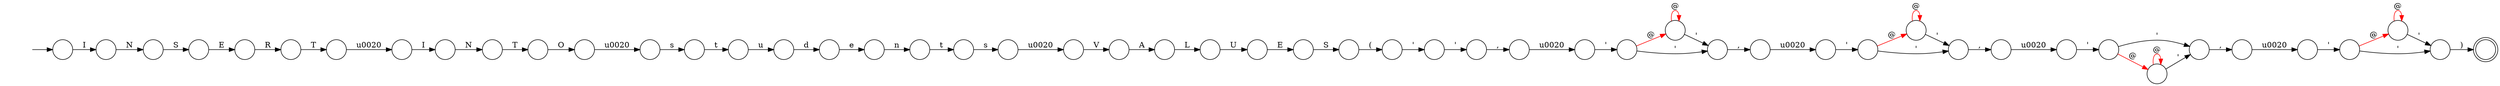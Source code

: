 digraph Automaton {
  rankdir = LR;
  0 [shape=circle,label=""];
  0 -> 37 [label=","]
  1 [shape=circle,label=""];
  1 -> 43 [label="A"]
  2 [shape=circle,label=""];
  2 -> 29 [label="e"]
  3 [shape=circle,label=""];
  3 -> 1 [label="V"]
  4 [shape=circle,label=""];
  4 -> 12 [label="R"]
  5 [shape=circle,label=""];
  5 -> 15 [label="N"]
  6 [shape=circle,label=""];
  6 -> 0 [label="'"]
  7 [shape=doublecircle,label=""];
  8 [shape=circle,label=""];
  8 -> 18 [label="@",color=red]
  8 -> 38 [label="'"]
  9 [shape=circle,label=""];
  9 -> 48 [label=","]
  10 [shape=circle,label=""];
  10 -> 26 [label="'"]
  11 [shape=circle,label=""];
  11 -> 35 [label="t"]
  12 [shape=circle,label=""];
  12 -> 33 [label="T"]
  13 [shape=circle,label=""];
  13 -> 13 [label="@",color=red]
  13 -> 28 [label="'"]
  14 [shape=circle,label=""];
  initial [shape=plaintext,label=""];
  initial -> 14
  14 -> 5 [label="I"]
  15 [shape=circle,label=""];
  15 -> 21 [label="S"]
  16 [shape=circle,label=""];
  16 -> 16 [label="@",color=red]
  16 -> 49 [label="'"]
  17 [shape=circle,label=""];
  17 -> 36 [label="\u0020"]
  18 [shape=circle,label=""];
  18 -> 18 [label="@",color=red]
  18 -> 38 [label="'"]
  19 [shape=circle,label=""];
  19 -> 24 [label="s"]
  20 [shape=circle,label=""];
  20 -> 27 [label="N"]
  21 [shape=circle,label=""];
  21 -> 4 [label="E"]
  22 [shape=circle,label=""];
  22 -> 31 [label="'"]
  23 [shape=circle,label=""];
  23 -> 19 [label="t"]
  24 [shape=circle,label=""];
  24 -> 3 [label="\u0020"]
  25 [shape=circle,label=""];
  25 -> 25 [label="@",color=red]
  25 -> 9 [label="'"]
  26 [shape=circle,label=""];
  26 -> 16 [label="@",color=red]
  26 -> 49 [label="'"]
  27 [shape=circle,label=""];
  27 -> 51 [label="T"]
  28 [shape=circle,label=""];
  28 -> 17 [label=","]
  29 [shape=circle,label=""];
  29 -> 23 [label="n"]
  30 [shape=circle,label=""];
  30 -> 2 [label="d"]
  31 [shape=circle,label=""];
  31 -> 25 [label="@",color=red]
  31 -> 9 [label="'"]
  32 [shape=circle,label=""];
  32 -> 22 [label="\u0020"]
  33 [shape=circle,label=""];
  33 -> 44 [label="\u0020"]
  34 [shape=circle,label=""];
  34 -> 45 [label="'"]
  35 [shape=circle,label=""];
  35 -> 30 [label="u"]
  36 [shape=circle,label=""];
  36 -> 8 [label="'"]
  37 [shape=circle,label=""];
  37 -> 34 [label="\u0020"]
  38 [shape=circle,label=""];
  38 -> 32 [label=","]
  39 [shape=circle,label=""];
  39 -> 11 [label="s"]
  40 [shape=circle,label=""];
  40 -> 6 [label="'"]
  41 [shape=circle,label=""];
  41 -> 42 [label="E"]
  42 [shape=circle,label=""];
  42 -> 50 [label="S"]
  43 [shape=circle,label=""];
  43 -> 46 [label="L"]
  44 [shape=circle,label=""];
  44 -> 20 [label="I"]
  45 [shape=circle,label=""];
  45 -> 13 [label="@",color=red]
  45 -> 28 [label="'"]
  46 [shape=circle,label=""];
  46 -> 41 [label="U"]
  47 [shape=circle,label=""];
  47 -> 39 [label="\u0020"]
  48 [shape=circle,label=""];
  48 -> 10 [label="\u0020"]
  49 [shape=circle,label=""];
  49 -> 7 [label=")"]
  50 [shape=circle,label=""];
  50 -> 40 [label="("]
  51 [shape=circle,label=""];
  51 -> 47 [label="O"]
}
